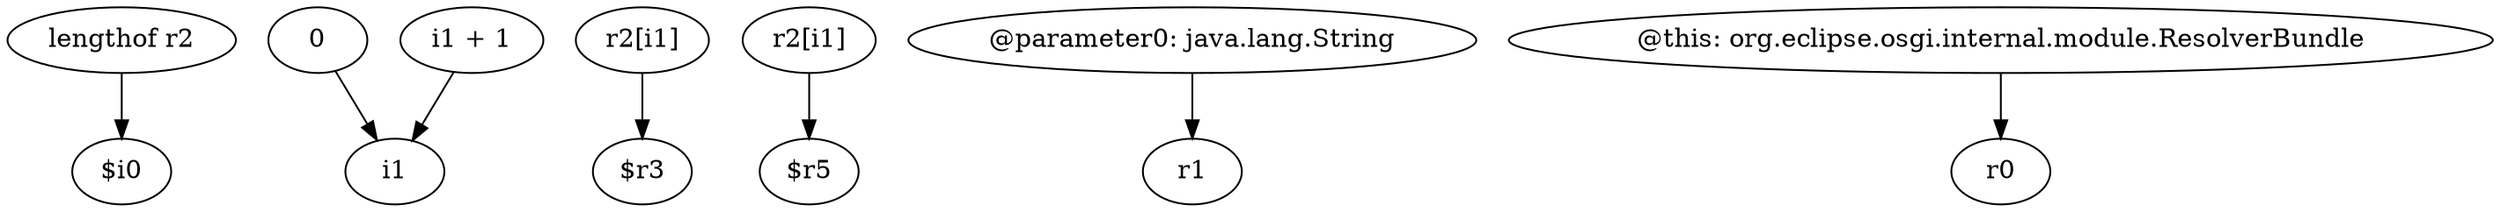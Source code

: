 digraph g {
0[label="lengthof r2"]
1[label="$i0"]
0->1[label=""]
2[label="0"]
3[label="i1"]
2->3[label=""]
4[label="r2[i1]"]
5[label="$r3"]
4->5[label=""]
6[label="i1 + 1"]
6->3[label=""]
7[label="r2[i1]"]
8[label="$r5"]
7->8[label=""]
9[label="@parameter0: java.lang.String"]
10[label="r1"]
9->10[label=""]
11[label="@this: org.eclipse.osgi.internal.module.ResolverBundle"]
12[label="r0"]
11->12[label=""]
}